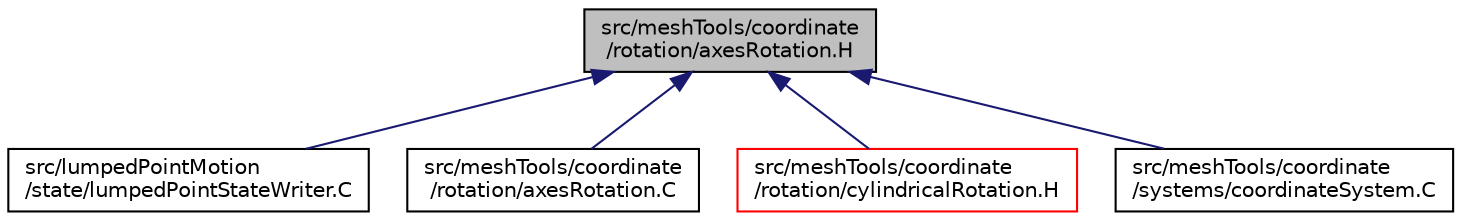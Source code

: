 digraph "src/meshTools/coordinate/rotation/axesRotation.H"
{
  bgcolor="transparent";
  edge [fontname="Helvetica",fontsize="10",labelfontname="Helvetica",labelfontsize="10"];
  node [fontname="Helvetica",fontsize="10",shape=record];
  Node1 [label="src/meshTools/coordinate\l/rotation/axesRotation.H",height=0.2,width=0.4,color="black", fillcolor="grey75", style="filled" fontcolor="black"];
  Node1 -> Node2 [dir="back",color="midnightblue",fontsize="10",style="solid",fontname="Helvetica"];
  Node2 [label="src/lumpedPointMotion\l/state/lumpedPointStateWriter.C",height=0.2,width=0.4,color="black",URL="$lumpedPointStateWriter_8C.html"];
  Node1 -> Node3 [dir="back",color="midnightblue",fontsize="10",style="solid",fontname="Helvetica"];
  Node3 [label="src/meshTools/coordinate\l/rotation/axesRotation.C",height=0.2,width=0.4,color="black",URL="$axesRotation_8C.html"];
  Node1 -> Node4 [dir="back",color="midnightblue",fontsize="10",style="solid",fontname="Helvetica"];
  Node4 [label="src/meshTools/coordinate\l/rotation/cylindricalRotation.H",height=0.2,width=0.4,color="red",URL="$cylindricalRotation_8H.html"];
  Node1 -> Node5 [dir="back",color="midnightblue",fontsize="10",style="solid",fontname="Helvetica"];
  Node5 [label="src/meshTools/coordinate\l/systems/coordinateSystem.C",height=0.2,width=0.4,color="black",URL="$coordinateSystem_8C.html"];
}
